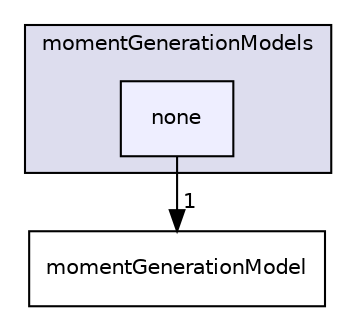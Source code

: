 digraph "none" {
  bgcolor=transparent;
  compound=true
  node [ fontsize="10", fontname="Helvetica"];
  edge [ labelfontsize="10", labelfontname="Helvetica"];
  subgraph clusterdir_538b51c5cb33798fc1532c9c9bb5db7b {
    graph [ bgcolor="#ddddee", pencolor="black", label="momentGenerationModels" fontname="Helvetica", fontsize="10", URL="dir_538b51c5cb33798fc1532c9c9bb5db7b.html"]
  dir_04e25ac4c5943a8d1fd5e0af3d32004a [shape=box, label="none", style="filled", fillcolor="#eeeeff", pencolor="black", URL="dir_04e25ac4c5943a8d1fd5e0af3d32004a.html"];
  }
  dir_c522a2727a33630ac0f643330a5dc48c [shape=box label="momentGenerationModel" URL="dir_c522a2727a33630ac0f643330a5dc48c.html"];
  dir_04e25ac4c5943a8d1fd5e0af3d32004a->dir_c522a2727a33630ac0f643330a5dc48c [headlabel="1", labeldistance=1.5 headhref="dir_000163_000135.html"];
}
